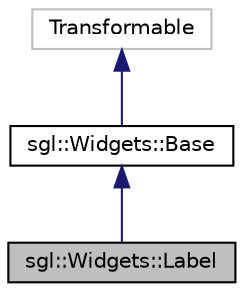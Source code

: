 digraph "sgl::Widgets::Label"
{
 // INTERACTIVE_SVG=YES
  edge [fontname="Helvetica",fontsize="10",labelfontname="Helvetica",labelfontsize="10"];
  node [fontname="Helvetica",fontsize="10",shape=record];
  Node1 [label="sgl::Widgets::Label",height=0.2,width=0.4,color="black", fillcolor="grey75", style="filled", fontcolor="black"];
  Node2 -> Node1 [dir="back",color="midnightblue",fontsize="10",style="solid",fontname="Helvetica"];
  Node2 [label="sgl::Widgets::Base",height=0.2,width=0.4,color="black", fillcolor="white", style="filled",URL="$d3/dd0/classsgl_1_1Widgets_1_1Base.html",tooltip="Base class for all widgets. "];
  Node3 -> Node2 [dir="back",color="midnightblue",fontsize="10",style="solid",fontname="Helvetica"];
  Node3 [label="Transformable",height=0.2,width=0.4,color="grey75", fillcolor="white", style="filled"];
}
